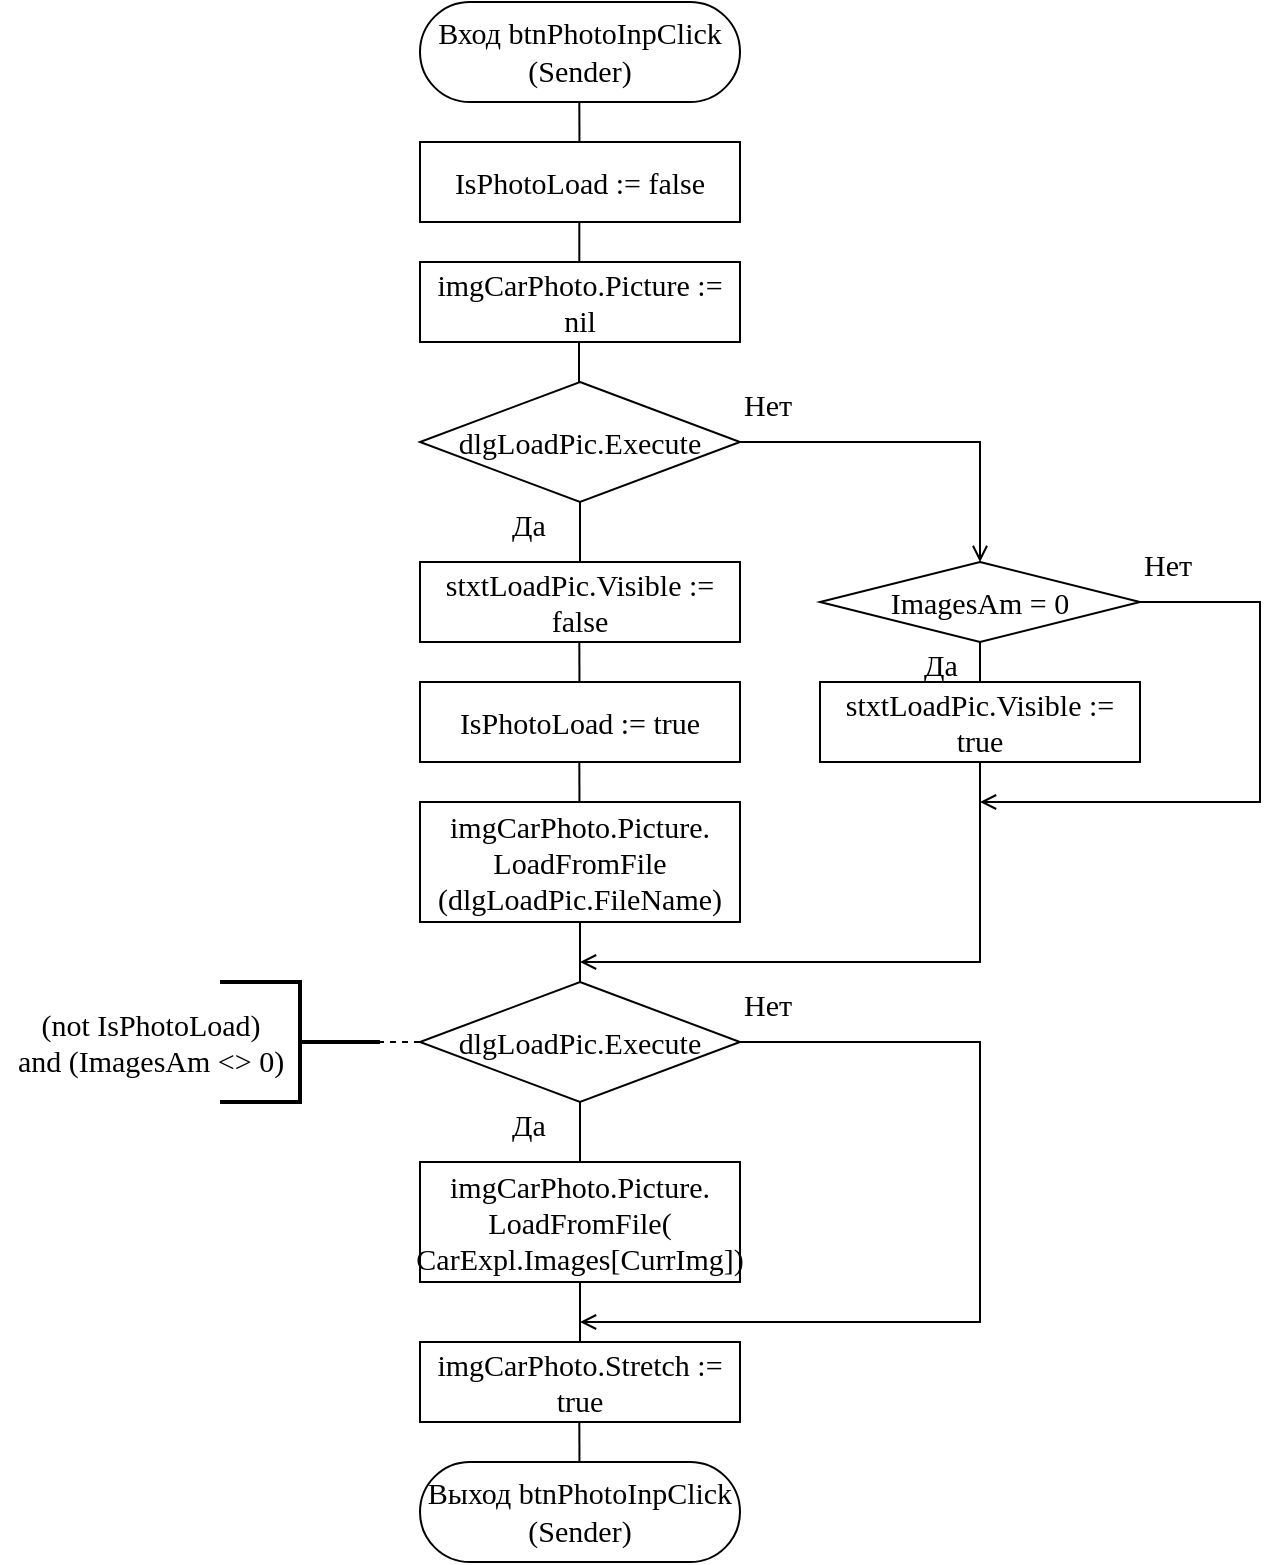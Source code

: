 <mxfile version="13.7.9" type="device"><diagram id="o043Q1ZHwwF0tDzp5mcK" name="Страница 1"><mxGraphModel dx="1278" dy="960" grid="1" gridSize="10" guides="1" tooltips="1" connect="1" arrows="1" fold="1" page="1" pageScale="1" pageWidth="827" pageHeight="1169" math="0" shadow="0"><root><mxCell id="0"/><mxCell id="1" parent="0"/><mxCell id="wcxB0yYJl0WIyHva5aOn-1" value="Вход&amp;nbsp;&lt;span lang=&quot;EN-US&quot; style=&quot;font-size: 15px; line-height: 115%;&quot;&gt;btnPhotoInpClick&lt;br style=&quot;font-size: 15px;&quot;&gt;&lt;/span&gt;&lt;span style=&quot;font-size: 15px; line-height: 115%;&quot;&gt;(&lt;/span&gt;&lt;span lang=&quot;EN-US&quot; style=&quot;font-size: 15px; line-height: 115%;&quot;&gt;Sender&lt;/span&gt;&lt;span style=&quot;font-size: 15px; line-height: 115%;&quot;&gt;)&lt;/span&gt;" style="rounded=1;whiteSpace=wrap;html=1;fontSize=15;arcSize=50;fontFamily=Times New Roman;" vertex="1" parent="1"><mxGeometry x="300" y="40" width="160" height="50" as="geometry"/></mxCell><mxCell id="wcxB0yYJl0WIyHva5aOn-2" value="" style="endArrow=none;html=1;fontFamily=Times New Roman;fontSize=15;rounded=0;" edge="1" parent="1"><mxGeometry width="50" height="50" relative="1" as="geometry"><mxPoint x="379.66" y="170" as="sourcePoint"/><mxPoint x="379.66" y="150" as="targetPoint"/></mxGeometry></mxCell><mxCell id="wcxB0yYJl0WIyHva5aOn-4" value="Да" style="text;html=1;resizable=0;points=[];autosize=1;align=left;verticalAlign=top;spacingTop=-4;fontFamily=Times New Roman;fontSize=15;" vertex="1" parent="1"><mxGeometry x="344" y="290" width="30" height="20" as="geometry"/></mxCell><mxCell id="wcxB0yYJl0WIyHva5aOn-5" value="Нет" style="text;html=1;resizable=0;points=[];autosize=1;align=left;verticalAlign=top;spacingTop=-4;fontFamily=Times New Roman;fontSize=15;" vertex="1" parent="1"><mxGeometry x="460" y="230" width="40" height="20" as="geometry"/></mxCell><mxCell id="wcxB0yYJl0WIyHva5aOn-7" value="IsPhotoLoad := false" style="rounded=0;whiteSpace=wrap;html=1;fontSize=15;fontFamily=Times New Roman;" vertex="1" parent="1"><mxGeometry x="300" y="110" width="160" height="40" as="geometry"/></mxCell><mxCell id="wcxB0yYJl0WIyHva5aOn-9" value="" style="endArrow=none;html=1;fontFamily=Times New Roman;fontSize=15;rounded=0;exitX=0.513;exitY=0.003;exitDx=0;exitDy=0;exitPerimeter=0;" edge="1" parent="1"><mxGeometry width="50" height="50" relative="1" as="geometry"><mxPoint x="379.74" y="110.12" as="sourcePoint"/><mxPoint x="379.66" y="90" as="targetPoint"/></mxGeometry></mxCell><mxCell id="wcxB0yYJl0WIyHva5aOn-11" value="" style="endArrow=none;html=1;fontFamily=Times New Roman;fontSize=15;rounded=0;" edge="1" parent="1"><mxGeometry width="50" height="50" relative="1" as="geometry"><mxPoint x="379.5" y="230" as="sourcePoint"/><mxPoint x="379.5" y="210" as="targetPoint"/></mxGeometry></mxCell><mxCell id="wcxB0yYJl0WIyHva5aOn-15" value="" style="strokeWidth=2;html=1;shape=mxgraph.flowchart.annotation_2;align=left;fontSize=15;flipH=1;rounded=0;fillColor=none;fontFamily=Times New Roman;" vertex="1" parent="1"><mxGeometry x="200" y="530" width="80" height="60" as="geometry"/></mxCell><mxCell id="wcxB0yYJl0WIyHva5aOn-16" value="" style="endArrow=none;dashed=1;html=1;fontSize=15;entryX=0;entryY=0.5;entryPerimeter=0;fontFamily=Times New Roman;" edge="1" parent="1" target="wcxB0yYJl0WIyHva5aOn-15"><mxGeometry width="50" height="50" relative="1" as="geometry"><mxPoint x="300" y="560" as="sourcePoint"/><mxPoint x="200" y="510" as="targetPoint"/></mxGeometry></mxCell><mxCell id="wcxB0yYJl0WIyHva5aOn-17" value="(not IsPhotoLoad) &lt;br style=&quot;font-size: 15px;&quot;&gt;and (ImagesAm &amp;lt;&amp;gt; 0)" style="text;html=1;align=center;verticalAlign=middle;resizable=0;points=[];autosize=1;fontSize=15;fontFamily=Times New Roman;" vertex="1" parent="1"><mxGeometry x="90" y="540" width="150" height="40" as="geometry"/></mxCell><mxCell id="wcxB0yYJl0WIyHva5aOn-22" value="imgCarPhoto.Picture := nil" style="rounded=0;whiteSpace=wrap;html=1;fontSize=15;fontFamily=Times New Roman;" vertex="1" parent="1"><mxGeometry x="300" y="170" width="160" height="40" as="geometry"/></mxCell><mxCell id="wcxB0yYJl0WIyHva5aOn-23" value="dlgLoadPic.Execute" style="rhombus;whiteSpace=wrap;html=1;fontSize=15;rounded=0;fontFamily=Times New Roman;" vertex="1" parent="1"><mxGeometry x="300" y="230" width="160" height="60" as="geometry"/></mxCell><mxCell id="wcxB0yYJl0WIyHva5aOn-24" value="" style="endArrow=none;html=1;fontFamily=Times New Roman;fontSize=15;rounded=0;" edge="1" parent="1"><mxGeometry width="50" height="50" relative="1" as="geometry"><mxPoint x="380" y="320" as="sourcePoint"/><mxPoint x="380" y="290" as="targetPoint"/></mxGeometry></mxCell><mxCell id="wcxB0yYJl0WIyHva5aOn-25" value="stxtLoadPic.Visible := false" style="rounded=0;whiteSpace=wrap;html=1;fontSize=15;fontFamily=Times New Roman;" vertex="1" parent="1"><mxGeometry x="300" y="320" width="160" height="40" as="geometry"/></mxCell><mxCell id="wcxB0yYJl0WIyHva5aOn-27" value="IsPhotoLoad := true" style="rounded=0;whiteSpace=wrap;html=1;fontSize=15;fontFamily=Times New Roman;" vertex="1" parent="1"><mxGeometry x="300" y="380" width="160" height="40" as="geometry"/></mxCell><mxCell id="wcxB0yYJl0WIyHva5aOn-28" value="" style="endArrow=none;html=1;fontFamily=Times New Roman;fontSize=15;rounded=0;exitX=0.513;exitY=0.003;exitDx=0;exitDy=0;exitPerimeter=0;" edge="1" parent="1"><mxGeometry width="50" height="50" relative="1" as="geometry"><mxPoint x="379.74" y="380.12" as="sourcePoint"/><mxPoint x="379.66" y="360" as="targetPoint"/></mxGeometry></mxCell><mxCell id="wcxB0yYJl0WIyHva5aOn-29" value="imgCarPhoto.Picture.&lt;br style=&quot;font-size: 15px;&quot;&gt;LoadFromFile&lt;br style=&quot;font-size: 15px;&quot;&gt;(dlgLoadPic.FileName)" style="rounded=0;whiteSpace=wrap;html=1;fontSize=15;fontFamily=Times New Roman;" vertex="1" parent="1"><mxGeometry x="300" y="440" width="160" height="60" as="geometry"/></mxCell><mxCell id="wcxB0yYJl0WIyHva5aOn-30" value="" style="endArrow=none;html=1;fontFamily=Times New Roman;fontSize=15;rounded=0;exitX=0.513;exitY=0.003;exitDx=0;exitDy=0;exitPerimeter=0;" edge="1" parent="1"><mxGeometry width="50" height="50" relative="1" as="geometry"><mxPoint x="379.74" y="440.12" as="sourcePoint"/><mxPoint x="379.66" y="420" as="targetPoint"/></mxGeometry></mxCell><mxCell id="wcxB0yYJl0WIyHva5aOn-31" value="" style="endArrow=open;html=1;fontSize=15;endFill=0;rounded=0;entryX=0.5;entryY=0;entryDx=0;entryDy=0;fontFamily=Times New Roman;" edge="1" parent="1" target="wcxB0yYJl0WIyHva5aOn-32"><mxGeometry width="50" height="50" relative="1" as="geometry"><mxPoint x="460" y="260" as="sourcePoint"/><mxPoint x="590" y="260" as="targetPoint"/><Array as="points"><mxPoint x="580" y="260"/></Array></mxGeometry></mxCell><mxCell id="wcxB0yYJl0WIyHva5aOn-32" value="ImagesAm = 0" style="rhombus;whiteSpace=wrap;html=1;fontSize=15;rounded=0;fontFamily=Times New Roman;" vertex="1" parent="1"><mxGeometry x="500" y="320" width="160" height="40" as="geometry"/></mxCell><mxCell id="wcxB0yYJl0WIyHva5aOn-33" value="" style="endArrow=none;html=1;fontFamily=Times New Roman;fontSize=15;rounded=0;" edge="1" parent="1"><mxGeometry width="50" height="50" relative="1" as="geometry"><mxPoint x="580" y="380" as="sourcePoint"/><mxPoint x="580" y="360" as="targetPoint"/></mxGeometry></mxCell><mxCell id="wcxB0yYJl0WIyHva5aOn-34" value="Да" style="text;html=1;resizable=0;points=[];autosize=1;align=left;verticalAlign=top;spacingTop=-4;fontFamily=Times New Roman;fontSize=15;" vertex="1" parent="1"><mxGeometry x="550" y="360" width="30" height="20" as="geometry"/></mxCell><mxCell id="wcxB0yYJl0WIyHva5aOn-35" value="stxtLoadPic.Visible := true" style="rounded=0;whiteSpace=wrap;html=1;fontSize=15;fontFamily=Times New Roman;" vertex="1" parent="1"><mxGeometry x="500" y="380" width="160" height="40" as="geometry"/></mxCell><mxCell id="wcxB0yYJl0WIyHva5aOn-37" value="" style="endArrow=open;html=1;fontSize=15;endFill=0;rounded=0;fontFamily=Times New Roman;" edge="1" parent="1"><mxGeometry width="50" height="50" relative="1" as="geometry"><mxPoint x="660" y="340" as="sourcePoint"/><mxPoint x="580" y="440" as="targetPoint"/><Array as="points"><mxPoint x="720" y="340"/><mxPoint x="720" y="440"/></Array></mxGeometry></mxCell><mxCell id="wcxB0yYJl0WIyHva5aOn-38" value="Нет" style="text;html=1;resizable=0;points=[];autosize=1;align=left;verticalAlign=top;spacingTop=-4;fontFamily=Times New Roman;fontSize=15;" vertex="1" parent="1"><mxGeometry x="660" y="310" width="40" height="20" as="geometry"/></mxCell><mxCell id="wcxB0yYJl0WIyHva5aOn-39" value="" style="endArrow=none;html=1;fontFamily=Times New Roman;fontSize=15;rounded=0;" edge="1" parent="1"><mxGeometry width="50" height="50" relative="1" as="geometry"><mxPoint x="380" y="530" as="sourcePoint"/><mxPoint x="380" y="500" as="targetPoint"/></mxGeometry></mxCell><mxCell id="wcxB0yYJl0WIyHva5aOn-40" value="" style="endArrow=open;html=1;fontSize=15;endFill=0;rounded=0;fontFamily=Times New Roman;" edge="1" parent="1"><mxGeometry width="50" height="50" relative="1" as="geometry"><mxPoint x="580" y="420" as="sourcePoint"/><mxPoint x="380" y="520" as="targetPoint"/><Array as="points"><mxPoint x="580" y="520"/></Array></mxGeometry></mxCell><mxCell id="wcxB0yYJl0WIyHva5aOn-41" value="dlgLoadPic.Execute" style="rhombus;whiteSpace=wrap;html=1;fontSize=15;rounded=0;fontFamily=Times New Roman;" vertex="1" parent="1"><mxGeometry x="300" y="530" width="160" height="60" as="geometry"/></mxCell><mxCell id="wcxB0yYJl0WIyHva5aOn-42" value="" style="endArrow=none;html=1;fontFamily=Times New Roman;fontSize=15;rounded=0;" edge="1" parent="1"><mxGeometry width="50" height="50" relative="1" as="geometry"><mxPoint x="380" y="620" as="sourcePoint"/><mxPoint x="380" y="590" as="targetPoint"/></mxGeometry></mxCell><mxCell id="wcxB0yYJl0WIyHva5aOn-43" value="imgCarPhoto.Picture.&lt;br style=&quot;font-size: 15px;&quot;&gt;LoadFromFile(&lt;br style=&quot;font-size: 15px;&quot;&gt;CarExpl.Images[CurrImg])" style="rounded=0;whiteSpace=wrap;html=1;fontSize=15;fontFamily=Times New Roman;" vertex="1" parent="1"><mxGeometry x="300" y="620" width="160" height="60" as="geometry"/></mxCell><mxCell id="wcxB0yYJl0WIyHva5aOn-44" value="Да" style="text;html=1;resizable=0;points=[];autosize=1;align=left;verticalAlign=top;spacingTop=-4;fontFamily=Times New Roman;fontSize=15;" vertex="1" parent="1"><mxGeometry x="344" y="590" width="30" height="20" as="geometry"/></mxCell><mxCell id="wcxB0yYJl0WIyHva5aOn-45" value="Нет" style="text;html=1;resizable=0;points=[];autosize=1;align=left;verticalAlign=top;spacingTop=-4;fontFamily=Times New Roman;fontSize=15;" vertex="1" parent="1"><mxGeometry x="460" y="530" width="40" height="20" as="geometry"/></mxCell><mxCell id="wcxB0yYJl0WIyHva5aOn-46" value="" style="endArrow=none;html=1;fontFamily=Times New Roman;fontSize=15;rounded=0;" edge="1" parent="1"><mxGeometry width="50" height="50" relative="1" as="geometry"><mxPoint x="380" y="710" as="sourcePoint"/><mxPoint x="380" y="680" as="targetPoint"/></mxGeometry></mxCell><mxCell id="wcxB0yYJl0WIyHva5aOn-47" value="" style="endArrow=open;html=1;fontSize=15;endFill=0;rounded=0;fontFamily=Times New Roman;" edge="1" parent="1"><mxGeometry width="50" height="50" relative="1" as="geometry"><mxPoint x="460" y="560" as="sourcePoint"/><mxPoint x="380" y="700" as="targetPoint"/><Array as="points"><mxPoint x="580" y="560"/><mxPoint x="580" y="700"/></Array></mxGeometry></mxCell><mxCell id="wcxB0yYJl0WIyHva5aOn-48" value="imgCarPhoto.Stretch := true" style="rounded=0;whiteSpace=wrap;html=1;fontSize=15;fontFamily=Times New Roman;" vertex="1" parent="1"><mxGeometry x="300" y="710" width="160" height="40" as="geometry"/></mxCell><mxCell id="wcxB0yYJl0WIyHva5aOn-49" value="Выход&amp;nbsp;&lt;span lang=&quot;EN-US&quot; style=&quot;font-size: 15px; line-height: 115%;&quot;&gt;btnPhotoInpClick&lt;br style=&quot;font-size: 15px;&quot;&gt;&lt;/span&gt;&lt;span style=&quot;font-size: 15px; line-height: 115%;&quot;&gt;(&lt;/span&gt;&lt;span lang=&quot;EN-US&quot; style=&quot;font-size: 15px; line-height: 115%;&quot;&gt;Sender&lt;/span&gt;&lt;span style=&quot;font-size: 15px; line-height: 115%;&quot;&gt;)&lt;/span&gt;" style="rounded=1;whiteSpace=wrap;html=1;fontSize=15;arcSize=50;fontFamily=Times New Roman;" vertex="1" parent="1"><mxGeometry x="300" y="770" width="160" height="50" as="geometry"/></mxCell><mxCell id="wcxB0yYJl0WIyHva5aOn-50" value="" style="endArrow=none;html=1;fontFamily=Times New Roman;fontSize=15;rounded=0;exitX=0.513;exitY=0.003;exitDx=0;exitDy=0;exitPerimeter=0;" edge="1" parent="1"><mxGeometry width="50" height="50" relative="1" as="geometry"><mxPoint x="379.74" y="770" as="sourcePoint"/><mxPoint x="379.66" y="749.88" as="targetPoint"/></mxGeometry></mxCell></root></mxGraphModel></diagram></mxfile>